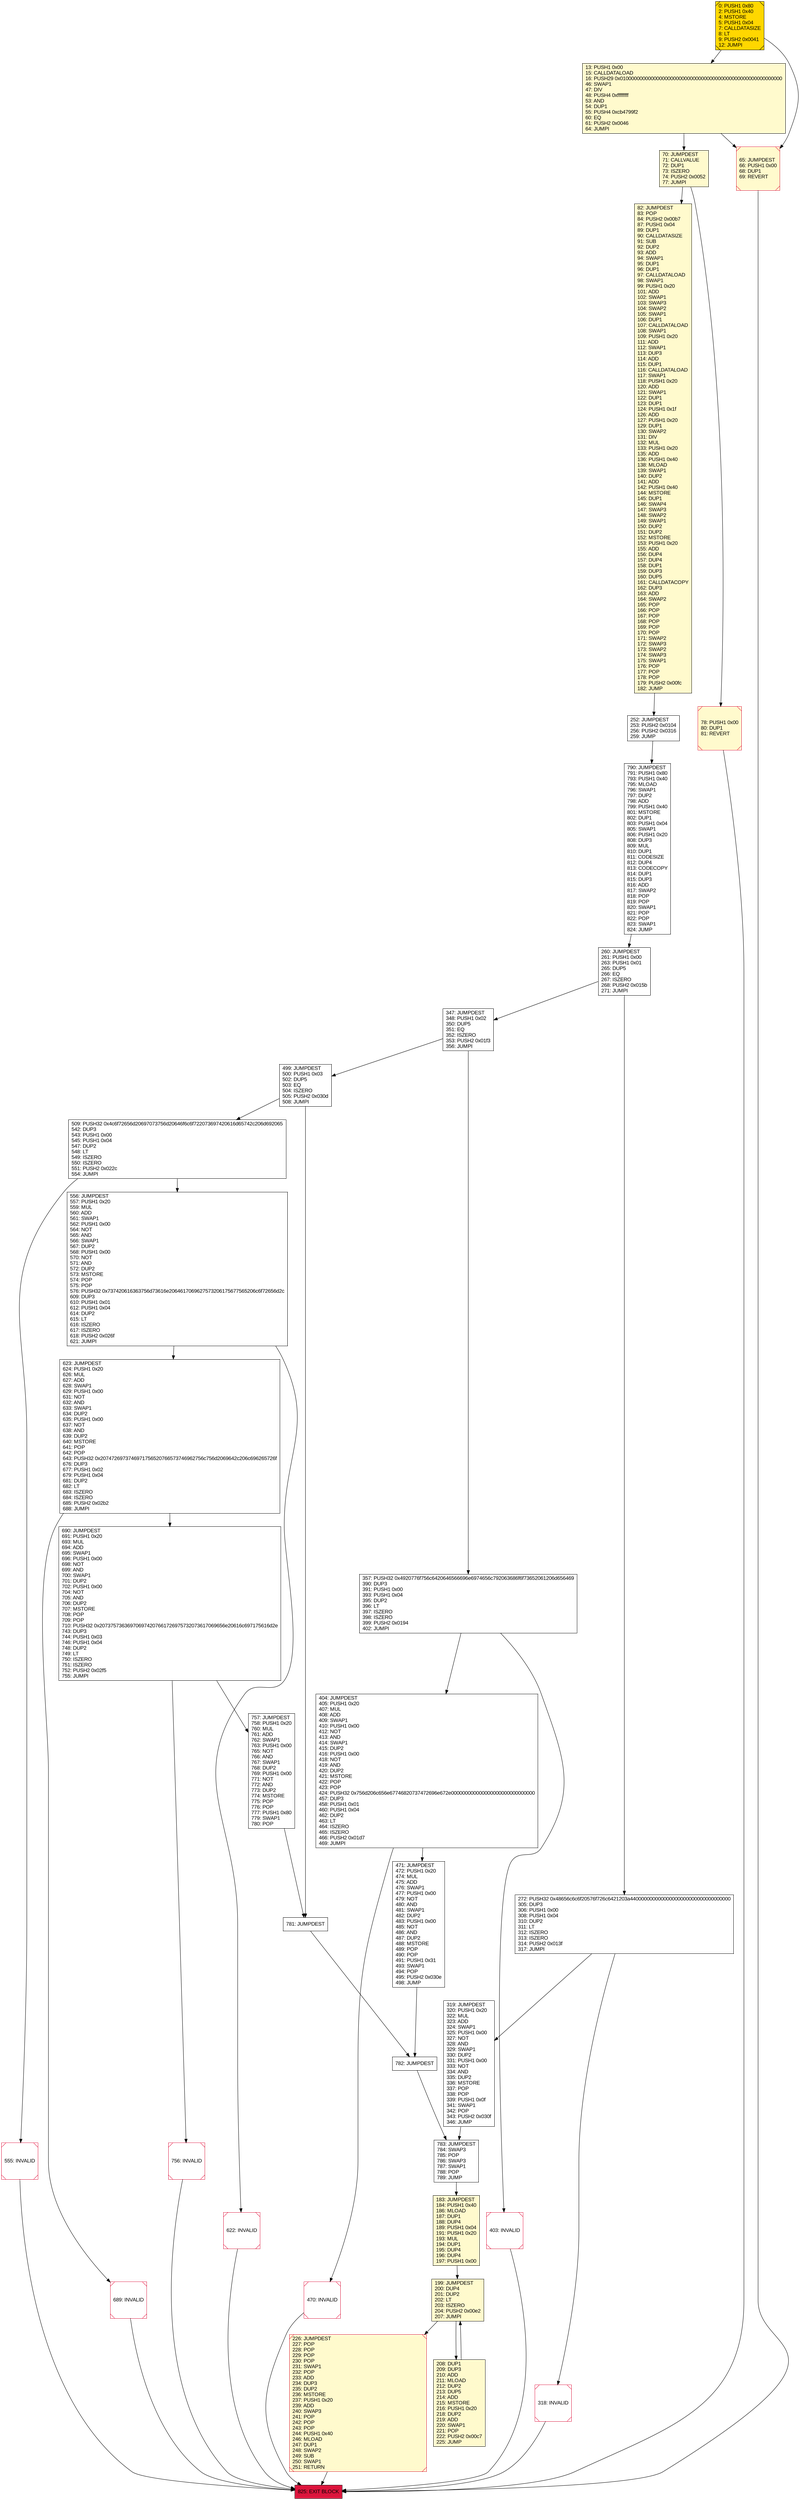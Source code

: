 digraph G {
bgcolor=transparent rankdir=UD;
node [shape=box style=filled color=black fillcolor=white fontname=arial fontcolor=black];
781 [label="781: JUMPDEST\l" ];
318 [label="318: INVALID\l" shape=Msquare color=crimson ];
252 [label="252: JUMPDEST\l253: PUSH2 0x0104\l256: PUSH2 0x0316\l259: JUMP\l" ];
782 [label="782: JUMPDEST\l" ];
65 [label="65: JUMPDEST\l66: PUSH1 0x00\l68: DUP1\l69: REVERT\l" fillcolor=lemonchiffon shape=Msquare color=crimson ];
499 [label="499: JUMPDEST\l500: PUSH1 0x03\l502: DUP5\l503: EQ\l504: ISZERO\l505: PUSH2 0x030d\l508: JUMPI\l" ];
756 [label="756: INVALID\l" shape=Msquare color=crimson ];
689 [label="689: INVALID\l" shape=Msquare color=crimson ];
471 [label="471: JUMPDEST\l472: PUSH1 0x20\l474: MUL\l475: ADD\l476: SWAP1\l477: PUSH1 0x00\l479: NOT\l480: AND\l481: SWAP1\l482: DUP2\l483: PUSH1 0x00\l485: NOT\l486: AND\l487: DUP2\l488: MSTORE\l489: POP\l490: POP\l491: PUSH1 0x31\l493: SWAP1\l494: POP\l495: PUSH2 0x030e\l498: JUMP\l" ];
622 [label="622: INVALID\l" shape=Msquare color=crimson ];
199 [label="199: JUMPDEST\l200: DUP4\l201: DUP2\l202: LT\l203: ISZERO\l204: PUSH2 0x00e2\l207: JUMPI\l" fillcolor=lemonchiffon ];
783 [label="783: JUMPDEST\l784: SWAP3\l785: POP\l786: SWAP3\l787: SWAP1\l788: POP\l789: JUMP\l" ];
690 [label="690: JUMPDEST\l691: PUSH1 0x20\l693: MUL\l694: ADD\l695: SWAP1\l696: PUSH1 0x00\l698: NOT\l699: AND\l700: SWAP1\l701: DUP2\l702: PUSH1 0x00\l704: NOT\l705: AND\l706: DUP2\l707: MSTORE\l708: POP\l709: POP\l710: PUSH32 0x207375736369706974207661726975732073617069656e20616c697175616d2e\l743: DUP3\l744: PUSH1 0x03\l746: PUSH1 0x04\l748: DUP2\l749: LT\l750: ISZERO\l751: ISZERO\l752: PUSH2 0x02f5\l755: JUMPI\l" ];
555 [label="555: INVALID\l" shape=Msquare color=crimson ];
347 [label="347: JUMPDEST\l348: PUSH1 0x02\l350: DUP5\l351: EQ\l352: ISZERO\l353: PUSH2 0x01f3\l356: JUMPI\l" ];
82 [label="82: JUMPDEST\l83: POP\l84: PUSH2 0x00b7\l87: PUSH1 0x04\l89: DUP1\l90: CALLDATASIZE\l91: SUB\l92: DUP2\l93: ADD\l94: SWAP1\l95: DUP1\l96: DUP1\l97: CALLDATALOAD\l98: SWAP1\l99: PUSH1 0x20\l101: ADD\l102: SWAP1\l103: SWAP3\l104: SWAP2\l105: SWAP1\l106: DUP1\l107: CALLDATALOAD\l108: SWAP1\l109: PUSH1 0x20\l111: ADD\l112: SWAP1\l113: DUP3\l114: ADD\l115: DUP1\l116: CALLDATALOAD\l117: SWAP1\l118: PUSH1 0x20\l120: ADD\l121: SWAP1\l122: DUP1\l123: DUP1\l124: PUSH1 0x1f\l126: ADD\l127: PUSH1 0x20\l129: DUP1\l130: SWAP2\l131: DIV\l132: MUL\l133: PUSH1 0x20\l135: ADD\l136: PUSH1 0x40\l138: MLOAD\l139: SWAP1\l140: DUP2\l141: ADD\l142: PUSH1 0x40\l144: MSTORE\l145: DUP1\l146: SWAP4\l147: SWAP3\l148: SWAP2\l149: SWAP1\l150: DUP2\l151: DUP2\l152: MSTORE\l153: PUSH1 0x20\l155: ADD\l156: DUP4\l157: DUP4\l158: DUP1\l159: DUP3\l160: DUP5\l161: CALLDATACOPY\l162: DUP3\l163: ADD\l164: SWAP2\l165: POP\l166: POP\l167: POP\l168: POP\l169: POP\l170: POP\l171: SWAP2\l172: SWAP3\l173: SWAP2\l174: SWAP3\l175: SWAP1\l176: POP\l177: POP\l178: POP\l179: PUSH2 0x00fc\l182: JUMP\l" fillcolor=lemonchiffon ];
13 [label="13: PUSH1 0x00\l15: CALLDATALOAD\l16: PUSH29 0x0100000000000000000000000000000000000000000000000000000000\l46: SWAP1\l47: DIV\l48: PUSH4 0xffffffff\l53: AND\l54: DUP1\l55: PUSH4 0xcb4799f2\l60: EQ\l61: PUSH2 0x0046\l64: JUMPI\l" fillcolor=lemonchiffon ];
208 [label="208: DUP1\l209: DUP3\l210: ADD\l211: MLOAD\l212: DUP2\l213: DUP5\l214: ADD\l215: MSTORE\l216: PUSH1 0x20\l218: DUP2\l219: ADD\l220: SWAP1\l221: POP\l222: PUSH2 0x00c7\l225: JUMP\l" fillcolor=lemonchiffon ];
272 [label="272: PUSH32 0x48656c6c6f20576f726c6421203a440000000000000000000000000000000000\l305: DUP3\l306: PUSH1 0x00\l308: PUSH1 0x04\l310: DUP2\l311: LT\l312: ISZERO\l313: ISZERO\l314: PUSH2 0x013f\l317: JUMPI\l" ];
556 [label="556: JUMPDEST\l557: PUSH1 0x20\l559: MUL\l560: ADD\l561: SWAP1\l562: PUSH1 0x00\l564: NOT\l565: AND\l566: SWAP1\l567: DUP2\l568: PUSH1 0x00\l570: NOT\l571: AND\l572: DUP2\l573: MSTORE\l574: POP\l575: POP\l576: PUSH32 0x737420616363756d73616e2064617069627573206175677565206c6f72656d2c\l609: DUP3\l610: PUSH1 0x01\l612: PUSH1 0x04\l614: DUP2\l615: LT\l616: ISZERO\l617: ISZERO\l618: PUSH2 0x026f\l621: JUMPI\l" ];
509 [label="509: PUSH32 0x4c6f72656d20697073756d20646f6c6f722073697420616d65742c206d692065\l542: DUP3\l543: PUSH1 0x00\l545: PUSH1 0x04\l547: DUP2\l548: LT\l549: ISZERO\l550: ISZERO\l551: PUSH2 0x022c\l554: JUMPI\l" ];
0 [label="0: PUSH1 0x80\l2: PUSH1 0x40\l4: MSTORE\l5: PUSH1 0x04\l7: CALLDATASIZE\l8: LT\l9: PUSH2 0x0041\l12: JUMPI\l" fillcolor=lemonchiffon shape=Msquare fillcolor=gold ];
623 [label="623: JUMPDEST\l624: PUSH1 0x20\l626: MUL\l627: ADD\l628: SWAP1\l629: PUSH1 0x00\l631: NOT\l632: AND\l633: SWAP1\l634: DUP2\l635: PUSH1 0x00\l637: NOT\l638: AND\l639: DUP2\l640: MSTORE\l641: POP\l642: POP\l643: PUSH32 0x2074726973746971756520766573746962756c756d2069642c206c696265726f\l676: DUP3\l677: PUSH1 0x02\l679: PUSH1 0x04\l681: DUP2\l682: LT\l683: ISZERO\l684: ISZERO\l685: PUSH2 0x02b2\l688: JUMPI\l" ];
470 [label="470: INVALID\l" shape=Msquare color=crimson ];
757 [label="757: JUMPDEST\l758: PUSH1 0x20\l760: MUL\l761: ADD\l762: SWAP1\l763: PUSH1 0x00\l765: NOT\l766: AND\l767: SWAP1\l768: DUP2\l769: PUSH1 0x00\l771: NOT\l772: AND\l773: DUP2\l774: MSTORE\l775: POP\l776: POP\l777: PUSH1 0x80\l779: SWAP1\l780: POP\l" ];
403 [label="403: INVALID\l" shape=Msquare color=crimson ];
70 [label="70: JUMPDEST\l71: CALLVALUE\l72: DUP1\l73: ISZERO\l74: PUSH2 0x0052\l77: JUMPI\l" fillcolor=lemonchiffon ];
78 [label="78: PUSH1 0x00\l80: DUP1\l81: REVERT\l" fillcolor=lemonchiffon shape=Msquare color=crimson ];
226 [label="226: JUMPDEST\l227: POP\l228: POP\l229: POP\l230: POP\l231: SWAP1\l232: POP\l233: ADD\l234: DUP3\l235: DUP2\l236: MSTORE\l237: PUSH1 0x20\l239: ADD\l240: SWAP3\l241: POP\l242: POP\l243: POP\l244: PUSH1 0x40\l246: MLOAD\l247: DUP1\l248: SWAP2\l249: SUB\l250: SWAP1\l251: RETURN\l" fillcolor=lemonchiffon shape=Msquare color=crimson ];
790 [label="790: JUMPDEST\l791: PUSH1 0x80\l793: PUSH1 0x40\l795: MLOAD\l796: SWAP1\l797: DUP2\l798: ADD\l799: PUSH1 0x40\l801: MSTORE\l802: DUP1\l803: PUSH1 0x04\l805: SWAP1\l806: PUSH1 0x20\l808: DUP3\l809: MUL\l810: DUP1\l811: CODESIZE\l812: DUP4\l813: CODECOPY\l814: DUP1\l815: DUP3\l816: ADD\l817: SWAP2\l818: POP\l819: POP\l820: SWAP1\l821: POP\l822: POP\l823: SWAP1\l824: JUMP\l" ];
183 [label="183: JUMPDEST\l184: PUSH1 0x40\l186: MLOAD\l187: DUP1\l188: DUP4\l189: PUSH1 0x04\l191: PUSH1 0x20\l193: MUL\l194: DUP1\l195: DUP4\l196: DUP4\l197: PUSH1 0x00\l" fillcolor=lemonchiffon ];
825 [label="825: EXIT BLOCK\l" fillcolor=crimson ];
319 [label="319: JUMPDEST\l320: PUSH1 0x20\l322: MUL\l323: ADD\l324: SWAP1\l325: PUSH1 0x00\l327: NOT\l328: AND\l329: SWAP1\l330: DUP2\l331: PUSH1 0x00\l333: NOT\l334: AND\l335: DUP2\l336: MSTORE\l337: POP\l338: POP\l339: PUSH1 0x0f\l341: SWAP1\l342: POP\l343: PUSH2 0x030f\l346: JUMP\l" ];
357 [label="357: PUSH32 0x4920776f756c6420646566696e6974656c792063686f6f73652061206d656469\l390: DUP3\l391: PUSH1 0x00\l393: PUSH1 0x04\l395: DUP2\l396: LT\l397: ISZERO\l398: ISZERO\l399: PUSH2 0x0194\l402: JUMPI\l" ];
260 [label="260: JUMPDEST\l261: PUSH1 0x00\l263: PUSH1 0x01\l265: DUP5\l266: EQ\l267: ISZERO\l268: PUSH2 0x015b\l271: JUMPI\l" ];
404 [label="404: JUMPDEST\l405: PUSH1 0x20\l407: MUL\l408: ADD\l409: SWAP1\l410: PUSH1 0x00\l412: NOT\l413: AND\l414: SWAP1\l415: DUP2\l416: PUSH1 0x00\l418: NOT\l419: AND\l420: DUP2\l421: MSTORE\l422: POP\l423: POP\l424: PUSH32 0x756d206c656e67746820737472696e672e000000000000000000000000000000\l457: DUP3\l458: PUSH1 0x01\l460: PUSH1 0x04\l462: DUP2\l463: LT\l464: ISZERO\l465: ISZERO\l466: PUSH2 0x01d7\l469: JUMPI\l" ];
70 -> 78;
357 -> 404;
781 -> 782;
0 -> 13;
226 -> 825;
471 -> 782;
556 -> 623;
782 -> 783;
357 -> 403;
403 -> 825;
82 -> 252;
272 -> 319;
272 -> 318;
260 -> 347;
499 -> 509;
555 -> 825;
199 -> 208;
208 -> 199;
509 -> 555;
70 -> 82;
556 -> 622;
689 -> 825;
318 -> 825;
690 -> 757;
509 -> 556;
499 -> 781;
13 -> 70;
790 -> 260;
470 -> 825;
78 -> 825;
404 -> 470;
690 -> 756;
260 -> 272;
347 -> 499;
183 -> 199;
783 -> 183;
199 -> 226;
13 -> 65;
623 -> 689;
347 -> 357;
622 -> 825;
757 -> 781;
319 -> 783;
0 -> 65;
404 -> 471;
252 -> 790;
756 -> 825;
623 -> 690;
65 -> 825;
}